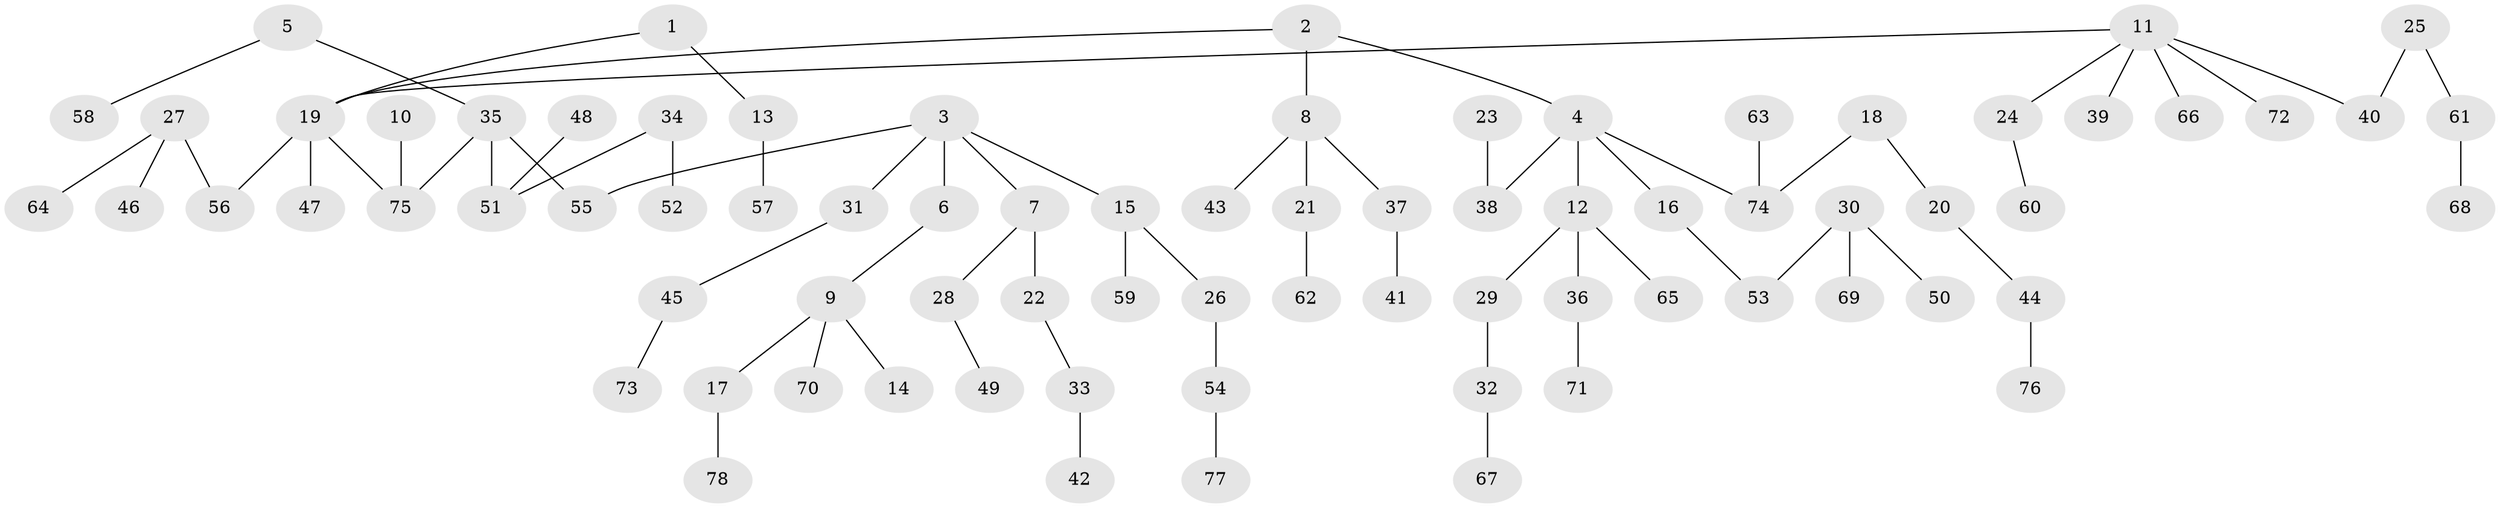 // original degree distribution, {4: 0.05405405405405406, 7: 0.018018018018018018, 2: 0.2702702702702703, 5: 0.018018018018018018, 3: 0.16216216216216217, 6: 0.009009009009009009, 1: 0.46846846846846846}
// Generated by graph-tools (version 1.1) at 2025/37/03/04/25 23:37:29]
// undirected, 78 vertices, 77 edges
graph export_dot {
  node [color=gray90,style=filled];
  1;
  2;
  3;
  4;
  5;
  6;
  7;
  8;
  9;
  10;
  11;
  12;
  13;
  14;
  15;
  16;
  17;
  18;
  19;
  20;
  21;
  22;
  23;
  24;
  25;
  26;
  27;
  28;
  29;
  30;
  31;
  32;
  33;
  34;
  35;
  36;
  37;
  38;
  39;
  40;
  41;
  42;
  43;
  44;
  45;
  46;
  47;
  48;
  49;
  50;
  51;
  52;
  53;
  54;
  55;
  56;
  57;
  58;
  59;
  60;
  61;
  62;
  63;
  64;
  65;
  66;
  67;
  68;
  69;
  70;
  71;
  72;
  73;
  74;
  75;
  76;
  77;
  78;
  1 -- 13 [weight=1.0];
  1 -- 19 [weight=1.0];
  2 -- 4 [weight=1.0];
  2 -- 8 [weight=1.0];
  2 -- 19 [weight=1.0];
  3 -- 6 [weight=1.0];
  3 -- 7 [weight=1.0];
  3 -- 15 [weight=1.0];
  3 -- 31 [weight=1.0];
  3 -- 55 [weight=1.0];
  4 -- 12 [weight=1.0];
  4 -- 16 [weight=1.0];
  4 -- 38 [weight=1.0];
  4 -- 74 [weight=1.0];
  5 -- 35 [weight=1.0];
  5 -- 58 [weight=1.0];
  6 -- 9 [weight=1.0];
  7 -- 22 [weight=1.0];
  7 -- 28 [weight=1.0];
  8 -- 21 [weight=1.0];
  8 -- 37 [weight=1.0];
  8 -- 43 [weight=1.0];
  9 -- 14 [weight=1.0];
  9 -- 17 [weight=1.0];
  9 -- 70 [weight=1.0];
  10 -- 75 [weight=1.0];
  11 -- 19 [weight=1.0];
  11 -- 24 [weight=1.0];
  11 -- 39 [weight=1.0];
  11 -- 40 [weight=1.0];
  11 -- 66 [weight=1.0];
  11 -- 72 [weight=1.0];
  12 -- 29 [weight=1.0];
  12 -- 36 [weight=1.0];
  12 -- 65 [weight=1.0];
  13 -- 57 [weight=1.0];
  15 -- 26 [weight=1.0];
  15 -- 59 [weight=1.0];
  16 -- 53 [weight=1.0];
  17 -- 78 [weight=1.0];
  18 -- 20 [weight=1.0];
  18 -- 74 [weight=1.0];
  19 -- 47 [weight=1.0];
  19 -- 56 [weight=1.0];
  19 -- 75 [weight=1.0];
  20 -- 44 [weight=1.0];
  21 -- 62 [weight=1.0];
  22 -- 33 [weight=1.0];
  23 -- 38 [weight=1.0];
  24 -- 60 [weight=1.0];
  25 -- 40 [weight=1.0];
  25 -- 61 [weight=1.0];
  26 -- 54 [weight=1.0];
  27 -- 46 [weight=1.0];
  27 -- 56 [weight=1.0];
  27 -- 64 [weight=1.0];
  28 -- 49 [weight=1.0];
  29 -- 32 [weight=1.0];
  30 -- 50 [weight=1.0];
  30 -- 53 [weight=1.0];
  30 -- 69 [weight=1.0];
  31 -- 45 [weight=1.0];
  32 -- 67 [weight=1.0];
  33 -- 42 [weight=1.0];
  34 -- 51 [weight=1.0];
  34 -- 52 [weight=1.0];
  35 -- 51 [weight=1.0];
  35 -- 55 [weight=1.0];
  35 -- 75 [weight=1.0];
  36 -- 71 [weight=1.0];
  37 -- 41 [weight=1.0];
  44 -- 76 [weight=1.0];
  45 -- 73 [weight=1.0];
  48 -- 51 [weight=1.0];
  54 -- 77 [weight=1.0];
  61 -- 68 [weight=1.0];
  63 -- 74 [weight=1.0];
}

